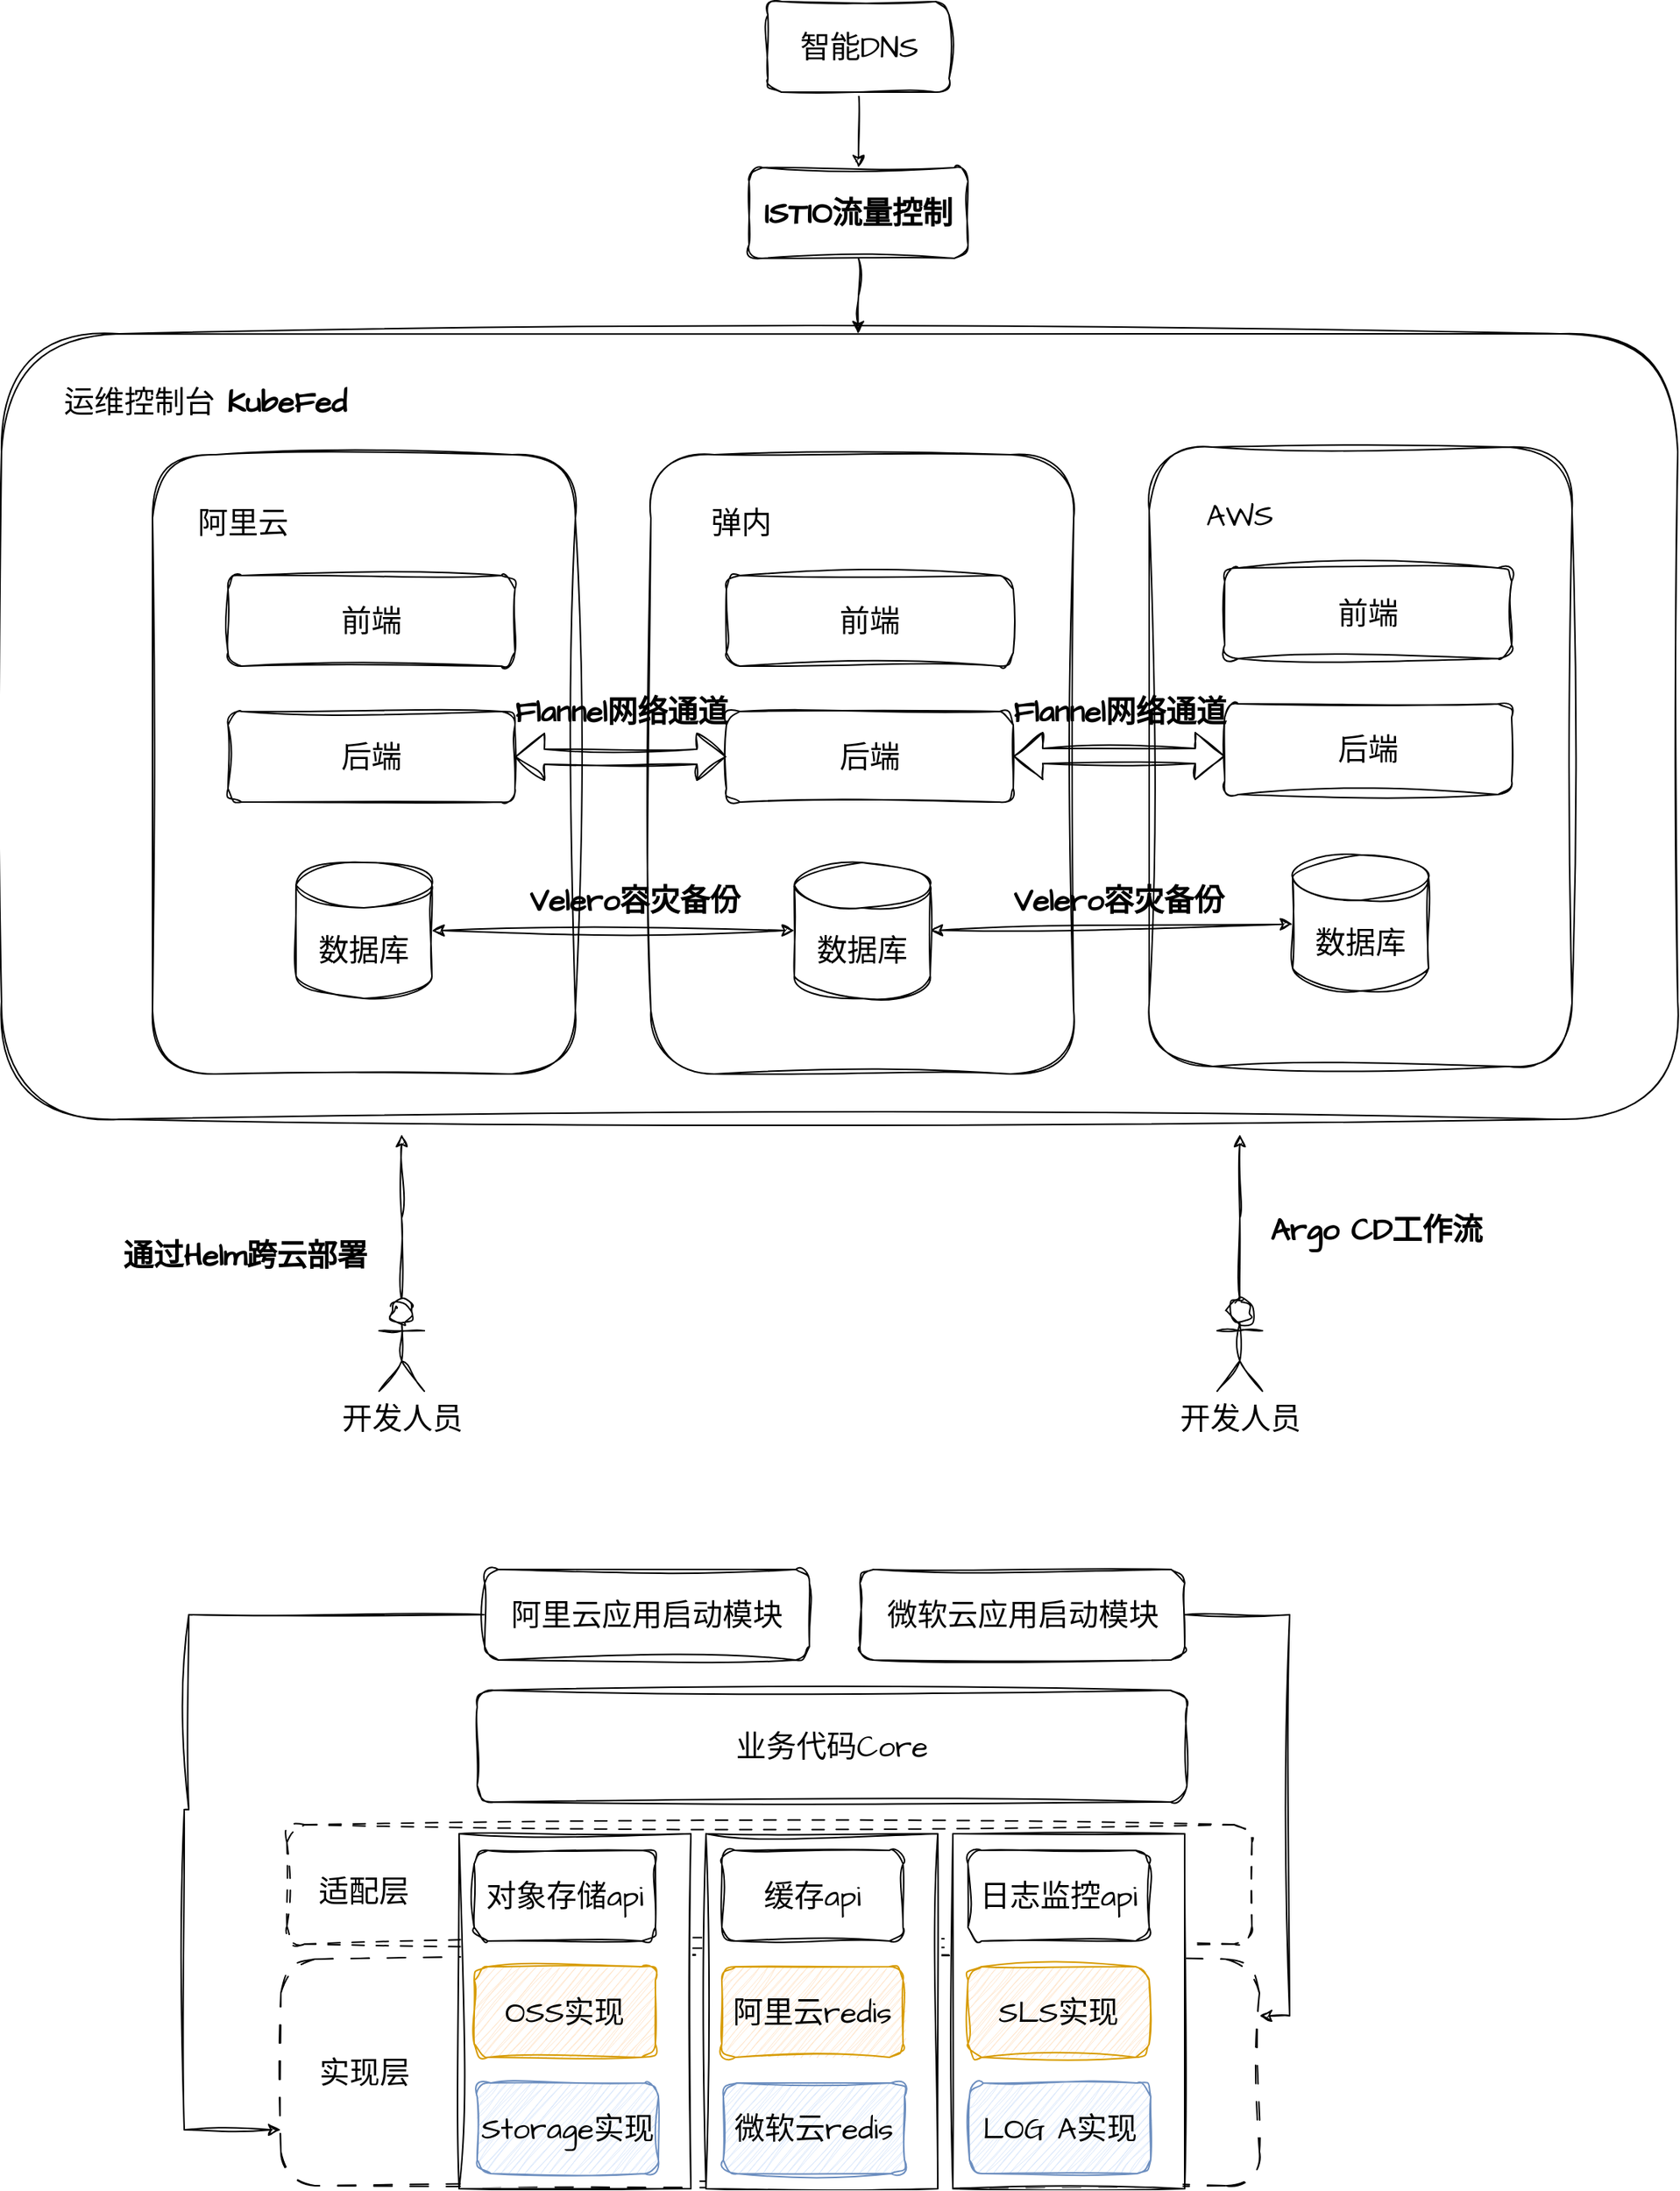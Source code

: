 <mxfile version="23.1.1" type="github">
  <diagram name="第 1 页" id="3QkW4leFKtXJ5AIYtOZq">
    <mxGraphModel dx="1470" dy="1060" grid="0" gridSize="10" guides="1" tooltips="1" connect="1" arrows="1" fold="1" page="0" pageScale="1" pageWidth="827" pageHeight="1169" math="0" shadow="0">
      <root>
        <mxCell id="0" />
        <mxCell id="1" parent="0" />
        <mxCell id="9zlxz7L86wYQyRlV48Q_-17" value="" style="rounded=1;whiteSpace=wrap;html=1;sketch=1;hachureGap=4;jiggle=2;curveFitting=1;fontFamily=Architects Daughter;fontSource=https%3A%2F%2Ffonts.googleapis.com%2Fcss%3Ffamily%3DArchitects%2BDaughter;fontSize=20;dashed=1;dashPattern=12 12;" vertex="1" parent="1">
          <mxGeometry x="155" y="1166" width="648" height="150" as="geometry" />
        </mxCell>
        <mxCell id="9zlxz7L86wYQyRlV48Q_-14" value="" style="rounded=1;whiteSpace=wrap;html=1;sketch=1;hachureGap=4;jiggle=2;curveFitting=1;fontFamily=Architects Daughter;fontSource=https%3A%2F%2Ffonts.googleapis.com%2Fcss%3Ffamily%3DArchitects%2BDaughter;fontSize=20;dashed=1;dashPattern=8 8;" vertex="1" parent="1">
          <mxGeometry x="159" y="1077" width="639" height="79" as="geometry" />
        </mxCell>
        <mxCell id="9zlxz7L86wYQyRlV48Q_-7" value="" style="rounded=0;whiteSpace=wrap;html=1;sketch=1;hachureGap=4;jiggle=2;curveFitting=1;fontFamily=Architects Daughter;fontSource=https%3A%2F%2Ffonts.googleapis.com%2Fcss%3Ffamily%3DArchitects%2BDaughter;fontSize=20;" vertex="1" parent="1">
          <mxGeometry x="600" y="1083" width="153.5" height="235" as="geometry" />
        </mxCell>
        <mxCell id="9zlxz7L86wYQyRlV48Q_-6" value="" style="rounded=0;whiteSpace=wrap;html=1;sketch=1;hachureGap=4;jiggle=2;curveFitting=1;fontFamily=Architects Daughter;fontSource=https%3A%2F%2Ffonts.googleapis.com%2Fcss%3Ffamily%3DArchitects%2BDaughter;fontSize=20;" vertex="1" parent="1">
          <mxGeometry x="436.5" y="1083" width="153.5" height="235" as="geometry" />
        </mxCell>
        <mxCell id="9zlxz7L86wYQyRlV48Q_-5" value="" style="rounded=0;whiteSpace=wrap;html=1;sketch=1;hachureGap=4;jiggle=2;curveFitting=1;fontFamily=Architects Daughter;fontSource=https%3A%2F%2Ffonts.googleapis.com%2Fcss%3Ffamily%3DArchitects%2BDaughter;fontSize=20;" vertex="1" parent="1">
          <mxGeometry x="273" y="1083" width="153.5" height="235" as="geometry" />
        </mxCell>
        <mxCell id="5sS1oZ0axXHd3RQCzrBz-22" value="&lt;meta charset=&quot;utf-8&quot;&gt;&lt;div class=&quot;lake-content&quot;&gt;&lt;p style=&quot;margin: 0; padding: 0; min-height: 24px; margin-left: 2em&quot; class=&quot;ne-p&quot; id=&quot;ud80e75f0&quot;&gt;&lt;strong&gt;&lt;span style=&quot;font-size: 19px&quot; class=&quot;ne-text&quot;&gt;Flannel&lt;/span&gt;&lt;/strong&gt;&lt;/p&gt;&lt;/div&gt;" style="rounded=1;whiteSpace=wrap;html=1;sketch=1;hachureGap=4;jiggle=2;curveFitting=1;fontFamily=Architects Daughter;fontSource=https%3A%2F%2Ffonts.googleapis.com%2Fcss%3Ffamily%3DArchitects%2BDaughter;fontSize=20;" parent="1" vertex="1">
          <mxGeometry x="-30" y="90" width="1110" height="520" as="geometry" />
        </mxCell>
        <mxCell id="5sS1oZ0axXHd3RQCzrBz-11" value="" style="edgeStyle=orthogonalEdgeStyle;rounded=0;sketch=1;hachureGap=4;jiggle=2;curveFitting=1;orthogonalLoop=1;jettySize=auto;html=1;fontFamily=Architects Daughter;fontSource=https%3A%2F%2Ffonts.googleapis.com%2Fcss%3Ffamily%3DArchitects%2BDaughter;fontSize=16;" parent="1" source="5sS1oZ0axXHd3RQCzrBz-1" target="5sS1oZ0axXHd3RQCzrBz-10" edge="1">
          <mxGeometry relative="1" as="geometry" />
        </mxCell>
        <mxCell id="5sS1oZ0axXHd3RQCzrBz-1" value="智能DNS" style="rounded=1;whiteSpace=wrap;html=1;sketch=1;hachureGap=4;jiggle=2;curveFitting=1;fontFamily=Architects Daughter;fontSource=https%3A%2F%2Ffonts.googleapis.com%2Fcss%3Ffamily%3DArchitects%2BDaughter;fontSize=20;" parent="1" vertex="1">
          <mxGeometry x="477.5" y="-130" width="120" height="60" as="geometry" />
        </mxCell>
        <mxCell id="5sS1oZ0axXHd3RQCzrBz-2" value="" style="rounded=1;whiteSpace=wrap;html=1;sketch=1;hachureGap=4;jiggle=2;curveFitting=1;fontFamily=Architects Daughter;fontSource=https%3A%2F%2Ffonts.googleapis.com%2Fcss%3Ffamily%3DArchitects%2BDaughter;fontSize=20;" parent="1" vertex="1">
          <mxGeometry x="70" y="170" width="280" height="410" as="geometry" />
        </mxCell>
        <mxCell id="5sS1oZ0axXHd3RQCzrBz-4" value="阿里云" style="text;html=1;strokeColor=none;fillColor=none;align=center;verticalAlign=middle;whiteSpace=wrap;rounded=0;fontSize=20;fontFamily=Architects Daughter;" parent="1" vertex="1">
          <mxGeometry x="90" y="200" width="80" height="30" as="geometry" />
        </mxCell>
        <mxCell id="5sS1oZ0axXHd3RQCzrBz-6" value="前端" style="rounded=1;whiteSpace=wrap;html=1;sketch=1;hachureGap=4;jiggle=2;curveFitting=1;fontFamily=Architects Daughter;fontSource=https%3A%2F%2Ffonts.googleapis.com%2Fcss%3Ffamily%3DArchitects%2BDaughter;fontSize=20;" parent="1" vertex="1">
          <mxGeometry x="120" y="250" width="190" height="60" as="geometry" />
        </mxCell>
        <mxCell id="5sS1oZ0axXHd3RQCzrBz-7" value="后端" style="rounded=1;whiteSpace=wrap;html=1;sketch=1;hachureGap=4;jiggle=2;curveFitting=1;fontFamily=Architects Daughter;fontSource=https%3A%2F%2Ffonts.googleapis.com%2Fcss%3Ffamily%3DArchitects%2BDaughter;fontSize=20;" parent="1" vertex="1">
          <mxGeometry x="120" y="340" width="190" height="60" as="geometry" />
        </mxCell>
        <mxCell id="5sS1oZ0axXHd3RQCzrBz-8" value="数据库" style="shape=cylinder3;whiteSpace=wrap;html=1;boundedLbl=1;backgroundOutline=1;size=15;sketch=1;hachureGap=4;jiggle=2;curveFitting=1;fontFamily=Architects Daughter;fontSource=https%3A%2F%2Ffonts.googleapis.com%2Fcss%3Ffamily%3DArchitects%2BDaughter;fontSize=20;" parent="1" vertex="1">
          <mxGeometry x="165" y="440" width="90" height="90" as="geometry" />
        </mxCell>
        <mxCell id="5sS1oZ0axXHd3RQCzrBz-10" value="&lt;b&gt;ISTIO流量控制&lt;/b&gt;" style="rounded=1;whiteSpace=wrap;html=1;sketch=1;hachureGap=4;jiggle=2;curveFitting=1;fontFamily=Architects Daughter;fontSource=https%3A%2F%2Ffonts.googleapis.com%2Fcss%3Ffamily%3DArchitects%2BDaughter;fontSize=20;" parent="1" vertex="1">
          <mxGeometry x="465" y="-20" width="145" height="60" as="geometry" />
        </mxCell>
        <mxCell id="5sS1oZ0axXHd3RQCzrBz-12" value="" style="rounded=1;whiteSpace=wrap;html=1;sketch=1;hachureGap=4;jiggle=2;curveFitting=1;fontFamily=Architects Daughter;fontSource=https%3A%2F%2Ffonts.googleapis.com%2Fcss%3Ffamily%3DArchitects%2BDaughter;fontSize=20;" parent="1" vertex="1">
          <mxGeometry x="400" y="170" width="280" height="410" as="geometry" />
        </mxCell>
        <mxCell id="5sS1oZ0axXHd3RQCzrBz-13" value="弹内" style="text;html=1;strokeColor=none;fillColor=none;align=center;verticalAlign=middle;whiteSpace=wrap;rounded=0;fontSize=20;fontFamily=Architects Daughter;" parent="1" vertex="1">
          <mxGeometry x="420" y="200" width="80" height="30" as="geometry" />
        </mxCell>
        <mxCell id="5sS1oZ0axXHd3RQCzrBz-14" value="前端" style="rounded=1;whiteSpace=wrap;html=1;sketch=1;hachureGap=4;jiggle=2;curveFitting=1;fontFamily=Architects Daughter;fontSource=https%3A%2F%2Ffonts.googleapis.com%2Fcss%3Ffamily%3DArchitects%2BDaughter;fontSize=20;" parent="1" vertex="1">
          <mxGeometry x="450" y="250" width="190" height="60" as="geometry" />
        </mxCell>
        <mxCell id="5sS1oZ0axXHd3RQCzrBz-15" value="后端" style="rounded=1;whiteSpace=wrap;html=1;sketch=1;hachureGap=4;jiggle=2;curveFitting=1;fontFamily=Architects Daughter;fontSource=https%3A%2F%2Ffonts.googleapis.com%2Fcss%3Ffamily%3DArchitects%2BDaughter;fontSize=20;" parent="1" vertex="1">
          <mxGeometry x="450" y="340" width="190" height="60" as="geometry" />
        </mxCell>
        <mxCell id="5sS1oZ0axXHd3RQCzrBz-16" value="数据库" style="shape=cylinder3;whiteSpace=wrap;html=1;boundedLbl=1;backgroundOutline=1;size=15;sketch=1;hachureGap=4;jiggle=2;curveFitting=1;fontFamily=Architects Daughter;fontSource=https%3A%2F%2Ffonts.googleapis.com%2Fcss%3Ffamily%3DArchitects%2BDaughter;fontSize=20;" parent="1" vertex="1">
          <mxGeometry x="495" y="440" width="90" height="90" as="geometry" />
        </mxCell>
        <mxCell id="5sS1oZ0axXHd3RQCzrBz-17" value="" style="rounded=1;whiteSpace=wrap;html=1;sketch=1;hachureGap=4;jiggle=2;curveFitting=1;fontFamily=Architects Daughter;fontSource=https%3A%2F%2Ffonts.googleapis.com%2Fcss%3Ffamily%3DArchitects%2BDaughter;fontSize=20;" parent="1" vertex="1">
          <mxGeometry x="730" y="165" width="280" height="410" as="geometry" />
        </mxCell>
        <mxCell id="5sS1oZ0axXHd3RQCzrBz-18" value="AWS" style="text;html=1;strokeColor=none;fillColor=none;align=center;verticalAlign=middle;whiteSpace=wrap;rounded=0;fontSize=20;fontFamily=Architects Daughter;" parent="1" vertex="1">
          <mxGeometry x="750" y="195" width="80" height="30" as="geometry" />
        </mxCell>
        <mxCell id="5sS1oZ0axXHd3RQCzrBz-19" value="前端" style="rounded=1;whiteSpace=wrap;html=1;sketch=1;hachureGap=4;jiggle=2;curveFitting=1;fontFamily=Architects Daughter;fontSource=https%3A%2F%2Ffonts.googleapis.com%2Fcss%3Ffamily%3DArchitects%2BDaughter;fontSize=20;" parent="1" vertex="1">
          <mxGeometry x="780" y="245" width="190" height="60" as="geometry" />
        </mxCell>
        <mxCell id="5sS1oZ0axXHd3RQCzrBz-20" value="后端" style="rounded=1;whiteSpace=wrap;html=1;sketch=1;hachureGap=4;jiggle=2;curveFitting=1;fontFamily=Architects Daughter;fontSource=https%3A%2F%2Ffonts.googleapis.com%2Fcss%3Ffamily%3DArchitects%2BDaughter;fontSize=20;" parent="1" vertex="1">
          <mxGeometry x="780" y="335" width="190" height="60" as="geometry" />
        </mxCell>
        <mxCell id="5sS1oZ0axXHd3RQCzrBz-21" value="数据库" style="shape=cylinder3;whiteSpace=wrap;html=1;boundedLbl=1;backgroundOutline=1;size=15;sketch=1;hachureGap=4;jiggle=2;curveFitting=1;fontFamily=Architects Daughter;fontSource=https%3A%2F%2Ffonts.googleapis.com%2Fcss%3Ffamily%3DArchitects%2BDaughter;fontSize=20;" parent="1" vertex="1">
          <mxGeometry x="825" y="435" width="90" height="90" as="geometry" />
        </mxCell>
        <mxCell id="5sS1oZ0axXHd3RQCzrBz-23" value="运维控制台&amp;nbsp;&lt;strong style=&quot;background-color: initial;&quot;&gt;KubeFed&lt;/strong&gt;" style="text;html=1;strokeColor=none;fillColor=none;align=center;verticalAlign=middle;whiteSpace=wrap;rounded=0;fontSize=20;fontFamily=Architects Daughter;" parent="1" vertex="1">
          <mxGeometry y="120" width="210" height="30" as="geometry" />
        </mxCell>
        <mxCell id="5sS1oZ0axXHd3RQCzrBz-24" value="" style="shape=flexArrow;endArrow=classic;startArrow=classic;html=1;rounded=0;sketch=1;hachureGap=4;jiggle=2;curveFitting=1;fontFamily=Architects Daughter;fontSource=https%3A%2F%2Ffonts.googleapis.com%2Fcss%3Ffamily%3DArchitects%2BDaughter;fontSize=16;exitX=1;exitY=0.5;exitDx=0;exitDy=0;" parent="1" source="5sS1oZ0axXHd3RQCzrBz-7" target="5sS1oZ0axXHd3RQCzrBz-15" edge="1">
          <mxGeometry width="100" height="100" relative="1" as="geometry">
            <mxPoint x="300" y="410" as="sourcePoint" />
            <mxPoint x="400" y="310" as="targetPoint" />
          </mxGeometry>
        </mxCell>
        <mxCell id="5sS1oZ0axXHd3RQCzrBz-25" value="" style="shape=flexArrow;endArrow=classic;startArrow=classic;html=1;rounded=0;sketch=1;hachureGap=4;jiggle=2;curveFitting=1;fontFamily=Architects Daughter;fontSource=https%3A%2F%2Ffonts.googleapis.com%2Fcss%3Ffamily%3DArchitects%2BDaughter;fontSize=16;exitX=1;exitY=0.5;exitDx=0;exitDy=0;" parent="1" edge="1">
          <mxGeometry width="100" height="100" relative="1" as="geometry">
            <mxPoint x="640" y="369.5" as="sourcePoint" />
            <mxPoint x="780" y="369.5" as="targetPoint" />
          </mxGeometry>
        </mxCell>
        <mxCell id="5sS1oZ0axXHd3RQCzrBz-26" value="&lt;div class=&quot;lake-content&quot;&gt;&lt;p style=&quot;margin: 0; padding: 0; min-height: 24px; margin-left: 2em&quot; class=&quot;ne-p&quot; id=&quot;ud80e75f0&quot;&gt;&lt;strong&gt;Flannel网络通道&lt;/strong&gt;&lt;/p&gt;&lt;/div&gt;" style="text;html=1;align=center;verticalAlign=middle;resizable=0;points=[];autosize=1;strokeColor=none;fillColor=none;fontSize=20;fontFamily=Architects Daughter;" parent="1" vertex="1">
          <mxGeometry x="260" y="320" width="200" height="40" as="geometry" />
        </mxCell>
        <mxCell id="5sS1oZ0axXHd3RQCzrBz-27" value="&lt;div class=&quot;lake-content&quot;&gt;&lt;p style=&quot;margin: 0; padding: 0; min-height: 24px; margin-left: 2em&quot; class=&quot;ne-p&quot; id=&quot;ud80e75f0&quot;&gt;&lt;strong&gt;Flannel网络通道&lt;/strong&gt;&lt;/p&gt;&lt;/div&gt;" style="text;html=1;align=center;verticalAlign=middle;resizable=0;points=[];autosize=1;strokeColor=none;fillColor=none;fontSize=20;fontFamily=Architects Daughter;" parent="1" vertex="1">
          <mxGeometry x="590" y="320" width="200" height="40" as="geometry" />
        </mxCell>
        <mxCell id="5sS1oZ0axXHd3RQCzrBz-28" value="" style="endArrow=classic;startArrow=classic;html=1;rounded=0;sketch=1;hachureGap=4;jiggle=2;curveFitting=1;fontFamily=Architects Daughter;fontSource=https%3A%2F%2Ffonts.googleapis.com%2Fcss%3Ffamily%3DArchitects%2BDaughter;fontSize=16;" parent="1" source="5sS1oZ0axXHd3RQCzrBz-8" target="5sS1oZ0axXHd3RQCzrBz-16" edge="1">
          <mxGeometry width="50" height="50" relative="1" as="geometry">
            <mxPoint x="280" y="490" as="sourcePoint" />
            <mxPoint x="330" y="440" as="targetPoint" />
          </mxGeometry>
        </mxCell>
        <mxCell id="5sS1oZ0axXHd3RQCzrBz-29" value="" style="endArrow=classic;startArrow=classic;html=1;rounded=0;sketch=1;hachureGap=4;jiggle=2;curveFitting=1;fontFamily=Architects Daughter;fontSource=https%3A%2F%2Ffonts.googleapis.com%2Fcss%3Ffamily%3DArchitects%2BDaughter;fontSize=16;exitX=1;exitY=0.5;exitDx=0;exitDy=0;exitPerimeter=0;" parent="1" source="5sS1oZ0axXHd3RQCzrBz-16" target="5sS1oZ0axXHd3RQCzrBz-21" edge="1">
          <mxGeometry width="50" height="50" relative="1" as="geometry">
            <mxPoint x="600" y="520" as="sourcePoint" />
            <mxPoint x="650" y="470" as="targetPoint" />
          </mxGeometry>
        </mxCell>
        <mxCell id="5sS1oZ0axXHd3RQCzrBz-30" value="&lt;div class=&quot;lake-content&quot;&gt;&lt;p style=&quot;margin: 0; padding: 0; min-height: 24px; margin-left: 2em&quot; class=&quot;ne-p&quot; id=&quot;uce7f4a0a&quot;&gt;&lt;strong&gt;Velero容灾备份&lt;/strong&gt;&lt;/p&gt;&lt;/div&gt;" style="text;html=1;strokeColor=none;fillColor=none;align=center;verticalAlign=middle;whiteSpace=wrap;rounded=0;fontSize=20;fontFamily=Architects Daughter;" parent="1" vertex="1">
          <mxGeometry x="270" y="450" width="199" height="30" as="geometry" />
        </mxCell>
        <mxCell id="5sS1oZ0axXHd3RQCzrBz-31" value="&lt;strong style=&quot;border-color: var(--border-color);&quot;&gt;Velero容灾备份&lt;/strong&gt;" style="text;html=1;strokeColor=none;fillColor=none;align=center;verticalAlign=middle;whiteSpace=wrap;rounded=0;fontSize=20;fontFamily=Architects Daughter;" parent="1" vertex="1">
          <mxGeometry x="630" y="450" width="160" height="30" as="geometry" />
        </mxCell>
        <mxCell id="5sS1oZ0axXHd3RQCzrBz-34" style="edgeStyle=orthogonalEdgeStyle;rounded=0;sketch=1;hachureGap=4;jiggle=2;curveFitting=1;orthogonalLoop=1;jettySize=auto;html=1;fontFamily=Architects Daughter;fontSource=https%3A%2F%2Ffonts.googleapis.com%2Fcss%3Ffamily%3DArchitects%2BDaughter;fontSize=16;" parent="1" source="5sS1oZ0axXHd3RQCzrBz-32" edge="1">
          <mxGeometry relative="1" as="geometry">
            <mxPoint x="235" y="620" as="targetPoint" />
          </mxGeometry>
        </mxCell>
        <mxCell id="5sS1oZ0axXHd3RQCzrBz-32" value="开发人员" style="shape=umlActor;verticalLabelPosition=bottom;verticalAlign=top;html=1;outlineConnect=0;sketch=1;hachureGap=4;jiggle=2;curveFitting=1;fontFamily=Architects Daughter;fontSource=https%3A%2F%2Ffonts.googleapis.com%2Fcss%3Ffamily%3DArchitects%2BDaughter;fontSize=20;" parent="1" vertex="1">
          <mxGeometry x="220" y="730" width="30" height="60" as="geometry" />
        </mxCell>
        <mxCell id="5sS1oZ0axXHd3RQCzrBz-35" value="&lt;div class=&quot;lake-content&quot;&gt;&lt;p style=&quot;margin: 0; padding: 0; min-height: 24px; margin-left: 2em&quot; class=&quot;ne-p&quot; id=&quot;uf732833c&quot;&gt;&lt;strong&gt;通过Helm跨云部署&amp;nbsp;&lt;/strong&gt;&lt;/p&gt;&lt;/div&gt;" style="text;html=1;align=center;verticalAlign=middle;resizable=0;points=[];autosize=1;strokeColor=none;fillColor=none;fontSize=20;fontFamily=Architects Daughter;" parent="1" vertex="1">
          <mxGeometry y="680" width="230" height="40" as="geometry" />
        </mxCell>
        <mxCell id="5sS1oZ0axXHd3RQCzrBz-36" style="edgeStyle=orthogonalEdgeStyle;rounded=0;sketch=1;hachureGap=4;jiggle=2;curveFitting=1;orthogonalLoop=1;jettySize=auto;html=1;fontFamily=Architects Daughter;fontSource=https%3A%2F%2Ffonts.googleapis.com%2Fcss%3Ffamily%3DArchitects%2BDaughter;fontSize=16;" parent="1" source="5sS1oZ0axXHd3RQCzrBz-37" edge="1">
          <mxGeometry relative="1" as="geometry">
            <mxPoint x="790" y="620" as="targetPoint" />
          </mxGeometry>
        </mxCell>
        <mxCell id="5sS1oZ0axXHd3RQCzrBz-37" value="开发人员" style="shape=umlActor;verticalLabelPosition=bottom;verticalAlign=top;html=1;outlineConnect=0;sketch=1;hachureGap=4;jiggle=2;curveFitting=1;fontFamily=Architects Daughter;fontSource=https%3A%2F%2Ffonts.googleapis.com%2Fcss%3Ffamily%3DArchitects%2BDaughter;fontSize=20;" parent="1" vertex="1">
          <mxGeometry x="775" y="730" width="30" height="60" as="geometry" />
        </mxCell>
        <mxCell id="5sS1oZ0axXHd3RQCzrBz-38" value="&lt;div class=&quot;lake-content&quot;&gt;&lt;p style=&quot;margin: 0; padding: 0; min-height: 24px; text-indent: 2em; margin-left: 2em&quot; class=&quot;ne-p&quot; id=&quot;ud79244fc&quot;&gt;&lt;strong&gt;Argo CD工作流&lt;/strong&gt;&lt;/p&gt;&lt;/div&gt;" style="text;html=1;align=center;verticalAlign=middle;resizable=0;points=[];autosize=1;strokeColor=none;fillColor=none;fontSize=20;fontFamily=Architects Daughter;" parent="1" vertex="1">
          <mxGeometry x="720" y="663" width="240" height="40" as="geometry" />
        </mxCell>
        <mxCell id="5sS1oZ0axXHd3RQCzrBz-39" style="edgeStyle=orthogonalEdgeStyle;rounded=0;sketch=1;hachureGap=4;jiggle=2;curveFitting=1;orthogonalLoop=1;jettySize=auto;html=1;entryX=0.511;entryY=0;entryDx=0;entryDy=0;entryPerimeter=0;fontFamily=Architects Daughter;fontSource=https%3A%2F%2Ffonts.googleapis.com%2Fcss%3Ffamily%3DArchitects%2BDaughter;fontSize=16;" parent="1" source="5sS1oZ0axXHd3RQCzrBz-10" target="5sS1oZ0axXHd3RQCzrBz-22" edge="1">
          <mxGeometry relative="1" as="geometry" />
        </mxCell>
        <mxCell id="9zlxz7L86wYQyRlV48Q_-1" value="业务代码Core" style="rounded=1;whiteSpace=wrap;html=1;sketch=1;hachureGap=4;jiggle=2;curveFitting=1;fontFamily=Architects Daughter;fontSource=https%3A%2F%2Ffonts.googleapis.com%2Fcss%3Ffamily%3DArchitects%2BDaughter;fontSize=20;" vertex="1" parent="1">
          <mxGeometry x="285" y="988" width="470" height="74" as="geometry" />
        </mxCell>
        <mxCell id="9zlxz7L86wYQyRlV48Q_-2" value="对象存储api" style="rounded=1;whiteSpace=wrap;html=1;sketch=1;hachureGap=4;jiggle=2;curveFitting=1;fontFamily=Architects Daughter;fontSource=https%3A%2F%2Ffonts.googleapis.com%2Fcss%3Ffamily%3DArchitects%2BDaughter;fontSize=20;" vertex="1" parent="1">
          <mxGeometry x="283" y="1094" width="120" height="60" as="geometry" />
        </mxCell>
        <mxCell id="9zlxz7L86wYQyRlV48Q_-3" value="缓存api" style="rounded=1;whiteSpace=wrap;html=1;sketch=1;hachureGap=4;jiggle=2;curveFitting=1;fontFamily=Architects Daughter;fontSource=https%3A%2F%2Ffonts.googleapis.com%2Fcss%3Ffamily%3DArchitects%2BDaughter;fontSize=20;" vertex="1" parent="1">
          <mxGeometry x="447" y="1094" width="120" height="60" as="geometry" />
        </mxCell>
        <mxCell id="9zlxz7L86wYQyRlV48Q_-4" value="日志监控api" style="rounded=1;whiteSpace=wrap;html=1;sketch=1;hachureGap=4;jiggle=2;curveFitting=1;fontFamily=Architects Daughter;fontSource=https%3A%2F%2Ffonts.googleapis.com%2Fcss%3Ffamily%3DArchitects%2BDaughter;fontSize=20;" vertex="1" parent="1">
          <mxGeometry x="610" y="1094" width="120" height="60" as="geometry" />
        </mxCell>
        <mxCell id="9zlxz7L86wYQyRlV48Q_-8" value="OSS实现" style="rounded=1;whiteSpace=wrap;html=1;sketch=1;hachureGap=4;jiggle=2;curveFitting=1;fontFamily=Architects Daughter;fontSource=https%3A%2F%2Ffonts.googleapis.com%2Fcss%3Ffamily%3DArchitects%2BDaughter;fontSize=20;fillColor=#ffe6cc;strokeColor=#d79b00;" vertex="1" parent="1">
          <mxGeometry x="283" y="1171" width="120" height="60" as="geometry" />
        </mxCell>
        <mxCell id="9zlxz7L86wYQyRlV48Q_-9" value="Storage实现" style="rounded=1;whiteSpace=wrap;html=1;sketch=1;hachureGap=4;jiggle=2;curveFitting=1;fontFamily=Architects Daughter;fontSource=https%3A%2F%2Ffonts.googleapis.com%2Fcss%3Ffamily%3DArchitects%2BDaughter;fontSize=20;fillColor=#dae8fc;strokeColor=#6c8ebf;" vertex="1" parent="1">
          <mxGeometry x="285" y="1248" width="120" height="60" as="geometry" />
        </mxCell>
        <mxCell id="9zlxz7L86wYQyRlV48Q_-10" value="阿里云redis" style="rounded=1;whiteSpace=wrap;html=1;sketch=1;hachureGap=4;jiggle=2;curveFitting=1;fontFamily=Architects Daughter;fontSource=https%3A%2F%2Ffonts.googleapis.com%2Fcss%3Ffamily%3DArchitects%2BDaughter;fontSize=20;fillColor=#ffe6cc;strokeColor=#d79b00;" vertex="1" parent="1">
          <mxGeometry x="447" y="1171" width="120" height="60" as="geometry" />
        </mxCell>
        <mxCell id="9zlxz7L86wYQyRlV48Q_-11" value="微软云redis" style="rounded=1;whiteSpace=wrap;html=1;sketch=1;hachureGap=4;jiggle=2;curveFitting=1;fontFamily=Architects Daughter;fontSource=https%3A%2F%2Ffonts.googleapis.com%2Fcss%3Ffamily%3DArchitects%2BDaughter;fontSize=20;fillColor=#dae8fc;strokeColor=#6c8ebf;" vertex="1" parent="1">
          <mxGeometry x="448" y="1248" width="120" height="60" as="geometry" />
        </mxCell>
        <mxCell id="9zlxz7L86wYQyRlV48Q_-12" value="SLS实现" style="rounded=1;whiteSpace=wrap;html=1;sketch=1;hachureGap=4;jiggle=2;curveFitting=1;fontFamily=Architects Daughter;fontSource=https%3A%2F%2Ffonts.googleapis.com%2Fcss%3Ffamily%3DArchitects%2BDaughter;fontSize=20;fillColor=#ffe6cc;strokeColor=#d79b00;" vertex="1" parent="1">
          <mxGeometry x="610" y="1171" width="120" height="60" as="geometry" />
        </mxCell>
        <mxCell id="9zlxz7L86wYQyRlV48Q_-13" value="LOG A实现" style="rounded=1;whiteSpace=wrap;html=1;sketch=1;hachureGap=4;jiggle=2;curveFitting=1;fontFamily=Architects Daughter;fontSource=https%3A%2F%2Ffonts.googleapis.com%2Fcss%3Ffamily%3DArchitects%2BDaughter;fontSize=20;fillColor=#dae8fc;strokeColor=#6c8ebf;" vertex="1" parent="1">
          <mxGeometry x="611" y="1248" width="120" height="60" as="geometry" />
        </mxCell>
        <mxCell id="9zlxz7L86wYQyRlV48Q_-16" value="适配层" style="text;html=1;strokeColor=none;fillColor=none;align=center;verticalAlign=middle;whiteSpace=wrap;rounded=0;fontSize=20;fontFamily=Architects Daughter;" vertex="1" parent="1">
          <mxGeometry x="147" y="1106" width="126" height="30" as="geometry" />
        </mxCell>
        <mxCell id="9zlxz7L86wYQyRlV48Q_-18" value="实现层" style="text;html=1;strokeColor=none;fillColor=none;align=center;verticalAlign=middle;whiteSpace=wrap;rounded=0;fontSize=20;fontFamily=Architects Daughter;" vertex="1" parent="1">
          <mxGeometry x="175.5" y="1226" width="69" height="30" as="geometry" />
        </mxCell>
        <mxCell id="9zlxz7L86wYQyRlV48Q_-22" style="edgeStyle=orthogonalEdgeStyle;rounded=0;sketch=1;hachureGap=4;jiggle=2;curveFitting=1;orthogonalLoop=1;jettySize=auto;html=1;fontFamily=Architects Daughter;fontSource=https%3A%2F%2Ffonts.googleapis.com%2Fcss%3Ffamily%3DArchitects%2BDaughter;fontSize=16;" edge="1" parent="1" source="9zlxz7L86wYQyRlV48Q_-19" target="9zlxz7L86wYQyRlV48Q_-17">
          <mxGeometry relative="1" as="geometry">
            <Array as="points">
              <mxPoint x="94" y="938" />
              <mxPoint x="94" y="1067" />
              <mxPoint x="91" y="1067" />
              <mxPoint x="91" y="1279" />
            </Array>
          </mxGeometry>
        </mxCell>
        <mxCell id="9zlxz7L86wYQyRlV48Q_-19" value="阿里云应用启动模块" style="rounded=1;whiteSpace=wrap;html=1;sketch=1;hachureGap=4;jiggle=2;curveFitting=1;fontFamily=Architects Daughter;fontSource=https%3A%2F%2Ffonts.googleapis.com%2Fcss%3Ffamily%3DArchitects%2BDaughter;fontSize=20;" vertex="1" parent="1">
          <mxGeometry x="290" y="908" width="215" height="60" as="geometry" />
        </mxCell>
        <mxCell id="9zlxz7L86wYQyRlV48Q_-21" style="edgeStyle=orthogonalEdgeStyle;rounded=0;sketch=1;hachureGap=4;jiggle=2;curveFitting=1;orthogonalLoop=1;jettySize=auto;html=1;entryX=1;entryY=0.25;entryDx=0;entryDy=0;fontFamily=Architects Daughter;fontSource=https%3A%2F%2Ffonts.googleapis.com%2Fcss%3Ffamily%3DArchitects%2BDaughter;fontSize=16;" edge="1" parent="1" source="9zlxz7L86wYQyRlV48Q_-20" target="9zlxz7L86wYQyRlV48Q_-17">
          <mxGeometry relative="1" as="geometry">
            <Array as="points">
              <mxPoint x="823" y="938" />
              <mxPoint x="823" y="1204" />
            </Array>
          </mxGeometry>
        </mxCell>
        <mxCell id="9zlxz7L86wYQyRlV48Q_-20" value="微软云应用启动模块" style="rounded=1;whiteSpace=wrap;html=1;sketch=1;hachureGap=4;jiggle=2;curveFitting=1;fontFamily=Architects Daughter;fontSource=https%3A%2F%2Ffonts.googleapis.com%2Fcss%3Ffamily%3DArchitects%2BDaughter;fontSize=20;" vertex="1" parent="1">
          <mxGeometry x="538.5" y="908" width="215" height="60" as="geometry" />
        </mxCell>
      </root>
    </mxGraphModel>
  </diagram>
</mxfile>
